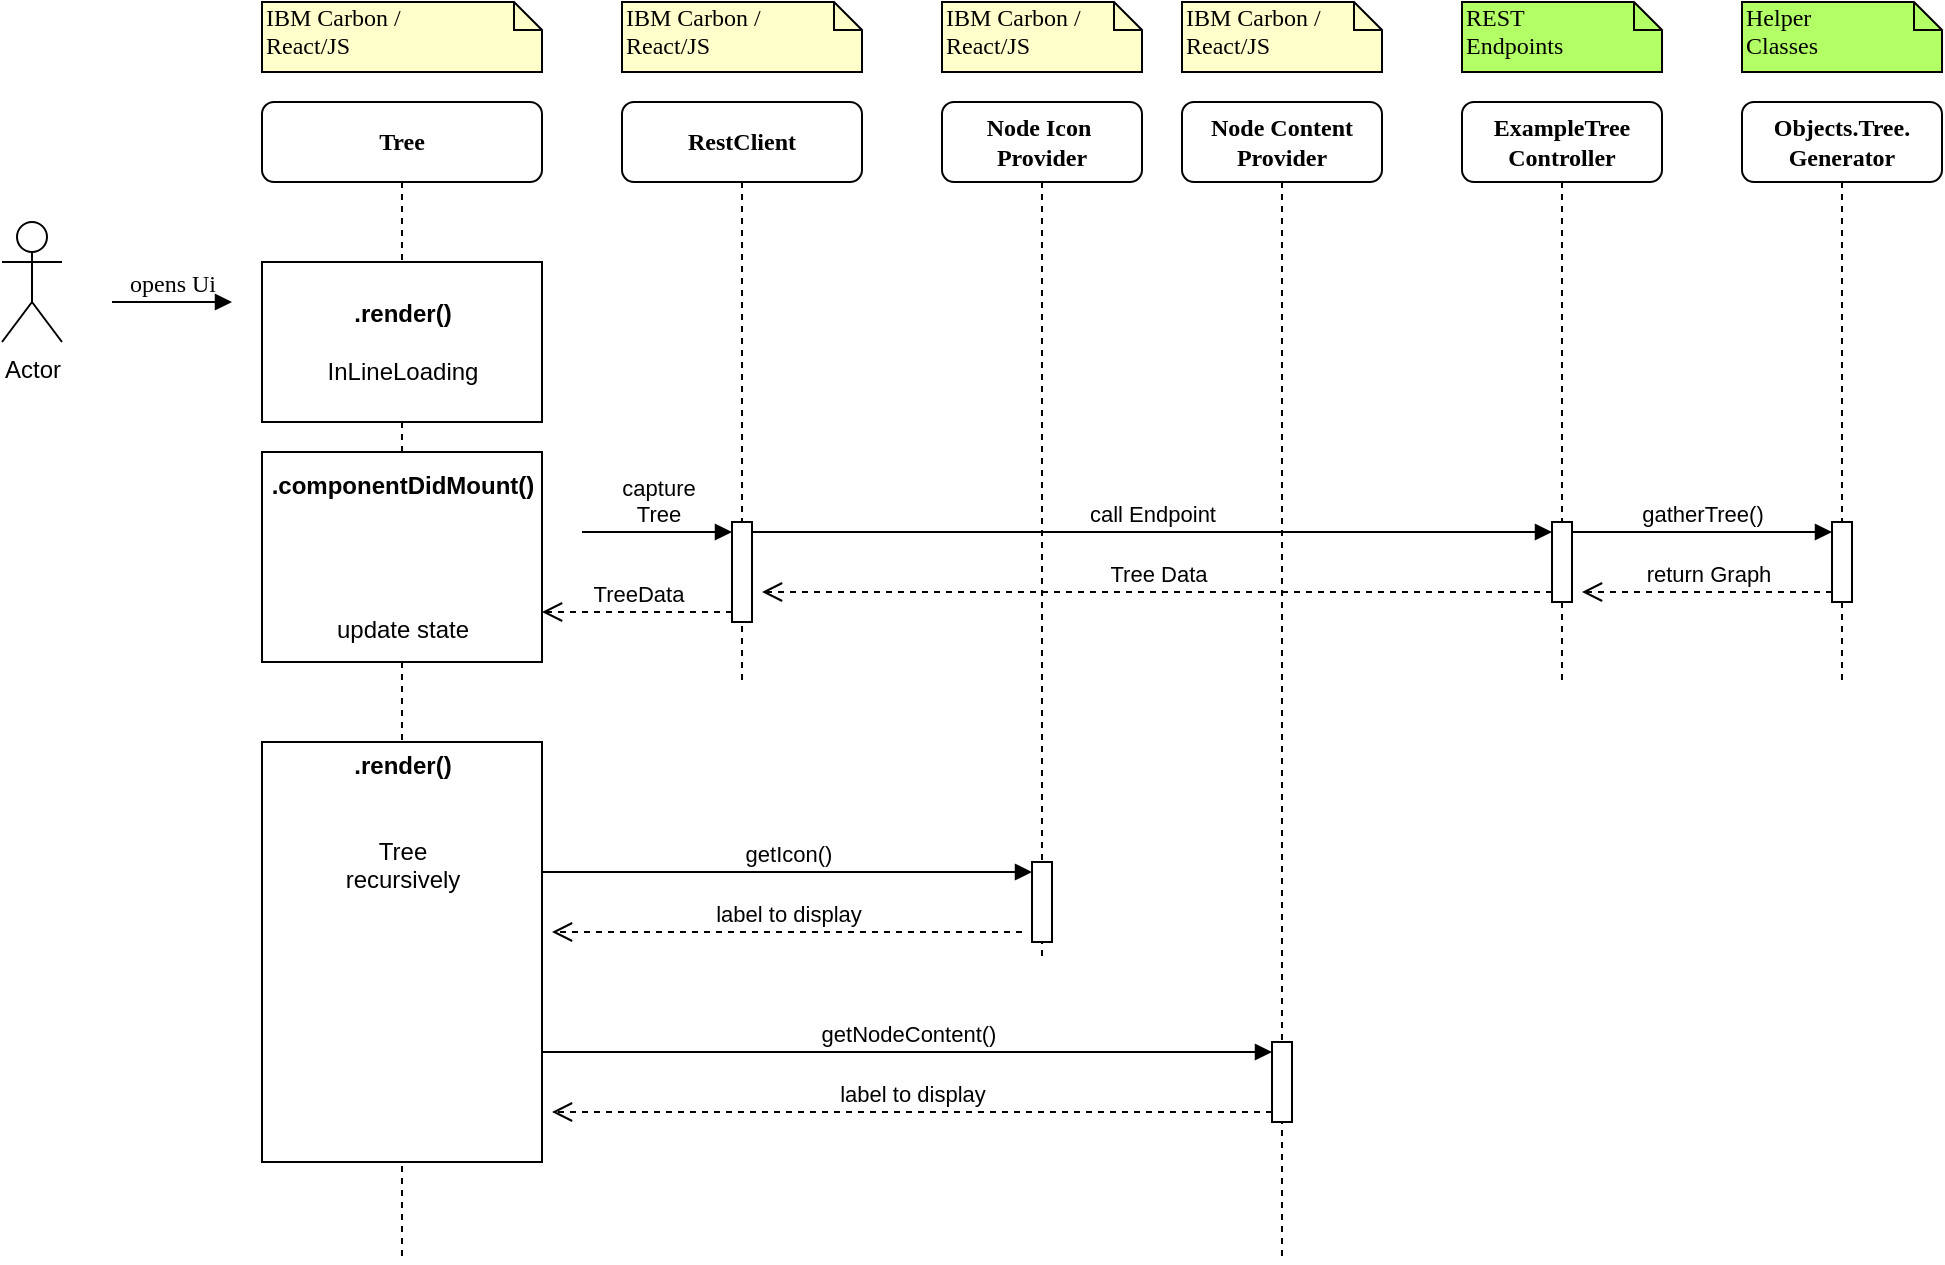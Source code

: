 <mxfile version="24.6.4" type="device">
  <diagram name="Page-1" id="13e1069c-82ec-6db2-03f1-153e76fe0fe0">
    <mxGraphModel dx="1482" dy="831" grid="0" gridSize="10" guides="1" tooltips="1" connect="1" arrows="1" fold="1" page="1" pageScale="1" pageWidth="1100" pageHeight="850" background="none" math="0" shadow="0">
      <root>
        <mxCell id="0" />
        <mxCell id="1" parent="0" />
        <mxCell id="7baba1c4bc27f4b0-2" value="&lt;b&gt;RestClient&lt;/b&gt;" style="shape=umlLifeline;perimeter=lifelinePerimeter;whiteSpace=wrap;html=1;container=1;collapsible=0;recursiveResize=0;outlineConnect=0;rounded=1;shadow=0;comic=0;labelBackgroundColor=none;strokeWidth=1;fontFamily=Verdana;fontSize=12;align=center;" parent="1" vertex="1">
          <mxGeometry x="380" y="110" width="120" height="290" as="geometry" />
        </mxCell>
        <mxCell id="jcbyhSdiw3EXqaNXJoww-14" value="" style="html=1;points=[[0,0,0,0,5],[0,1,0,0,-5],[1,0,0,0,5],[1,1,0,0,-5]];perimeter=orthogonalPerimeter;outlineConnect=0;targetShapes=umlLifeline;portConstraint=eastwest;newEdgeStyle={&quot;curved&quot;:0,&quot;rounded&quot;:0};" parent="7baba1c4bc27f4b0-2" vertex="1">
          <mxGeometry x="55" y="210" width="10" height="50" as="geometry" />
        </mxCell>
        <mxCell id="7baba1c4bc27f4b0-3" value="&lt;b&gt;Node Icon&amp;nbsp;&lt;br&gt;Provider&lt;/b&gt;" style="shape=umlLifeline;perimeter=lifelinePerimeter;whiteSpace=wrap;html=1;container=1;collapsible=0;recursiveResize=0;outlineConnect=0;rounded=1;shadow=0;comic=0;labelBackgroundColor=none;strokeWidth=1;fontFamily=Verdana;fontSize=12;align=center;" parent="1" vertex="1">
          <mxGeometry x="540" y="110" width="100" height="430" as="geometry" />
        </mxCell>
        <mxCell id="jcbyhSdiw3EXqaNXJoww-12" value="capture&lt;div&gt;Tree&lt;/div&gt;" style="html=1;verticalAlign=bottom;endArrow=block;curved=0;rounded=0;" parent="7baba1c4bc27f4b0-3" target="jcbyhSdiw3EXqaNXJoww-14" edge="1">
          <mxGeometry relative="1" as="geometry">
            <mxPoint x="-180" y="215" as="sourcePoint" />
          </mxGeometry>
        </mxCell>
        <mxCell id="7baba1c4bc27f4b0-6" value="&lt;b&gt;ExampleTree&lt;br&gt;Controller&lt;/b&gt;" style="shape=umlLifeline;perimeter=lifelinePerimeter;whiteSpace=wrap;html=1;container=1;collapsible=0;recursiveResize=0;outlineConnect=0;rounded=1;shadow=0;comic=0;labelBackgroundColor=none;strokeWidth=1;fontFamily=Verdana;fontSize=12;align=center;" parent="1" vertex="1">
          <mxGeometry x="800" y="110" width="100" height="290" as="geometry" />
        </mxCell>
        <mxCell id="jcbyhSdiw3EXqaNXJoww-9" value="" style="html=1;points=[[0,0,0,0,5],[0,1,0,0,-5],[1,0,0,0,5],[1,1,0,0,-5]];perimeter=orthogonalPerimeter;outlineConnect=0;targetShapes=umlLifeline;portConstraint=eastwest;newEdgeStyle={&quot;curved&quot;:0,&quot;rounded&quot;:0};" parent="7baba1c4bc27f4b0-6" vertex="1">
          <mxGeometry x="45" y="210" width="10" height="40" as="geometry" />
        </mxCell>
        <mxCell id="7baba1c4bc27f4b0-7" value="&lt;b&gt;Objects.Tree.&lt;br&gt;Generator&lt;/b&gt;" style="shape=umlLifeline;perimeter=lifelinePerimeter;whiteSpace=wrap;html=1;container=1;collapsible=0;recursiveResize=0;outlineConnect=0;rounded=1;shadow=0;comic=0;labelBackgroundColor=none;strokeWidth=1;fontFamily=Verdana;fontSize=12;align=center;" parent="1" vertex="1">
          <mxGeometry x="940" y="110" width="100" height="290" as="geometry" />
        </mxCell>
        <mxCell id="jcbyhSdiw3EXqaNXJoww-17" value="" style="html=1;points=[[0,0,0,0,5],[0,1,0,0,-5],[1,0,0,0,5],[1,1,0,0,-5]];perimeter=orthogonalPerimeter;outlineConnect=0;targetShapes=umlLifeline;portConstraint=eastwest;newEdgeStyle={&quot;curved&quot;:0,&quot;rounded&quot;:0};" parent="7baba1c4bc27f4b0-7" vertex="1">
          <mxGeometry x="45" y="210" width="10" height="40" as="geometry" />
        </mxCell>
        <mxCell id="7baba1c4bc27f4b0-8" value="&lt;b&gt;Tree&lt;/b&gt;" style="shape=umlLifeline;perimeter=lifelinePerimeter;whiteSpace=wrap;html=1;container=1;collapsible=0;recursiveResize=0;outlineConnect=0;rounded=1;shadow=0;comic=0;labelBackgroundColor=none;strokeWidth=1;fontFamily=Verdana;fontSize=12;align=center;" parent="1" vertex="1">
          <mxGeometry x="200" y="110" width="140" height="580" as="geometry" />
        </mxCell>
        <mxCell id="jcbyhSdiw3EXqaNXJoww-5" value="&lt;div style=&quot;&quot;&gt;&lt;span style=&quot;background-color: initial;&quot;&gt;&lt;b&gt;.render()&lt;/b&gt;&lt;/span&gt;&lt;/div&gt;&lt;div style=&quot;&quot;&gt;&lt;span style=&quot;background-color: initial;&quot;&gt;&lt;br&gt;&lt;/span&gt;&lt;/div&gt;&lt;div&gt;InLineLoading&lt;/div&gt;" style="html=1;points=[[0,0,0,0,5],[0,1,0,0,-5],[1,0,0,0,5],[1,1,0,0,-5]];perimeter=orthogonalPerimeter;outlineConnect=0;targetShapes=umlLifeline;portConstraint=eastwest;newEdgeStyle={&quot;curved&quot;:0,&quot;rounded&quot;:0};align=center;" parent="7baba1c4bc27f4b0-8" vertex="1">
          <mxGeometry y="80" width="140" height="80" as="geometry" />
        </mxCell>
        <mxCell id="jcbyhSdiw3EXqaNXJoww-6" value="&lt;b&gt;.componentDidMount()&lt;/b&gt;&lt;div&gt;&lt;br&gt;&lt;/div&gt;&lt;div&gt;&lt;br&gt;&lt;/div&gt;&lt;div&gt;&lt;br&gt;&lt;/div&gt;&lt;div&gt;&lt;br&gt;&lt;/div&gt;&lt;div&gt;update state&lt;/div&gt;" style="html=1;points=[[0,0,0,0,5],[0,1,0,0,-5],[1,0,0,0,5],[1,1,0,0,-5]];perimeter=orthogonalPerimeter;outlineConnect=0;targetShapes=umlLifeline;portConstraint=eastwest;newEdgeStyle={&quot;curved&quot;:0,&quot;rounded&quot;:0};align=center;" parent="7baba1c4bc27f4b0-8" vertex="1">
          <mxGeometry y="175" width="140" height="105" as="geometry" />
        </mxCell>
        <mxCell id="jcbyhSdiw3EXqaNXJoww-16" value="&lt;div style=&quot;&quot;&gt;&lt;span style=&quot;background-color: initial;&quot;&gt;&lt;b&gt;.render()&lt;/b&gt;&lt;/span&gt;&lt;/div&gt;&lt;div style=&quot;&quot;&gt;&lt;span style=&quot;background-color: initial;&quot;&gt;&lt;br&gt;&lt;/span&gt;&lt;/div&gt;&lt;div&gt;&lt;br&gt;&lt;/div&gt;&lt;div&gt;Tree&lt;/div&gt;&lt;div&gt;recursively&lt;/div&gt;&lt;div&gt;&lt;br&gt;&lt;/div&gt;&lt;div&gt;&lt;br&gt;&lt;/div&gt;&lt;div&gt;&lt;br&gt;&lt;/div&gt;&lt;div&gt;&lt;br&gt;&lt;/div&gt;&lt;div&gt;&lt;br&gt;&lt;/div&gt;&lt;div&gt;&lt;br&gt;&lt;/div&gt;&lt;div&gt;&lt;br&gt;&lt;/div&gt;&lt;div&gt;&lt;br&gt;&lt;/div&gt;&lt;div&gt;&lt;br&gt;&lt;/div&gt;" style="html=1;points=[[0,0,0,0,5],[0,1,0,0,-5],[1,0,0,0,5],[1,1,0,0,-5]];perimeter=orthogonalPerimeter;outlineConnect=0;targetShapes=umlLifeline;portConstraint=eastwest;newEdgeStyle={&quot;curved&quot;:0,&quot;rounded&quot;:0};align=center;" parent="7baba1c4bc27f4b0-8" vertex="1">
          <mxGeometry y="320" width="140" height="210" as="geometry" />
        </mxCell>
        <mxCell id="jcbyhSdiw3EXqaNXJoww-20" value="&lt;b&gt;Node Content&lt;br&gt;Provider&lt;/b&gt;" style="shape=umlLifeline;perimeter=lifelinePerimeter;whiteSpace=wrap;html=1;container=1;collapsible=0;recursiveResize=0;outlineConnect=0;rounded=1;shadow=0;comic=0;labelBackgroundColor=none;strokeWidth=1;fontFamily=Verdana;fontSize=12;align=center;" parent="7baba1c4bc27f4b0-8" vertex="1">
          <mxGeometry x="460" width="100" height="580" as="geometry" />
        </mxCell>
        <mxCell id="jcbyhSdiw3EXqaNXJoww-21" value="capture&lt;div&gt;Tree&lt;/div&gt;" style="html=1;verticalAlign=bottom;endArrow=block;curved=0;rounded=0;" parent="jcbyhSdiw3EXqaNXJoww-20" edge="1">
          <mxGeometry relative="1" as="geometry">
            <mxPoint x="-180" y="215" as="sourcePoint" />
          </mxGeometry>
        </mxCell>
        <mxCell id="7baba1c4bc27f4b0-40" value="IBM Carbon /&lt;br&gt;React/JS&lt;div&gt;&lt;br&gt;&lt;/div&gt;" style="shape=note;whiteSpace=wrap;html=1;size=14;verticalAlign=top;align=left;spacingTop=-6;rounded=0;shadow=0;comic=0;labelBackgroundColor=none;strokeWidth=1;fontFamily=Verdana;fontSize=12;fillColor=#FFFFCC;" parent="1" vertex="1">
          <mxGeometry x="200" y="60" width="140" height="35" as="geometry" />
        </mxCell>
        <mxCell id="7baba1c4bc27f4b0-41" value="IBM Carbon /&lt;br&gt;React/JS&lt;div&gt;&lt;br&gt;&lt;/div&gt;" style="shape=note;whiteSpace=wrap;html=1;size=14;verticalAlign=top;align=left;spacingTop=-6;rounded=0;shadow=0;comic=0;labelBackgroundColor=none;strokeWidth=1;fontFamily=Verdana;fontSize=12;fillColor=#FFFFCC;" parent="1" vertex="1">
          <mxGeometry x="380" y="60" width="120" height="35" as="geometry" />
        </mxCell>
        <mxCell id="7baba1c4bc27f4b0-42" value="IBM Carbon /&lt;br&gt;React/JS&lt;div&gt;&lt;br&gt;&lt;/div&gt;" style="shape=note;whiteSpace=wrap;html=1;size=14;verticalAlign=top;align=left;spacingTop=-6;rounded=0;shadow=0;comic=0;labelBackgroundColor=none;strokeWidth=1;fontFamily=Verdana;fontSize=12;fillColor=#FFFFCC;" parent="1" vertex="1">
          <mxGeometry x="540" y="60" width="100" height="35" as="geometry" />
        </mxCell>
        <mxCell id="7baba1c4bc27f4b0-43" value="IBM Carbon /&lt;br&gt;React/JS&lt;div&gt;&lt;br&gt;&lt;/div&gt;" style="shape=note;whiteSpace=wrap;html=1;size=14;verticalAlign=top;align=left;spacingTop=-6;rounded=0;shadow=0;comic=0;labelBackgroundColor=none;strokeWidth=1;fontFamily=Verdana;fontSize=12;fillColor=#FFFFCC;" parent="1" vertex="1">
          <mxGeometry x="660" y="60" width="100" height="35" as="geometry" />
        </mxCell>
        <mxCell id="7baba1c4bc27f4b0-45" value="REST&lt;br&gt;Endpoints" style="shape=note;whiteSpace=wrap;html=1;size=14;verticalAlign=top;align=left;spacingTop=-6;rounded=0;shadow=0;comic=0;labelBackgroundColor=none;strokeWidth=1;fontFamily=Verdana;fontSize=12;fillColor=#B3FF66;" parent="1" vertex="1">
          <mxGeometry x="800" y="60" width="100" height="35" as="geometry" />
        </mxCell>
        <mxCell id="7baba1c4bc27f4b0-46" value="Helper &lt;br&gt;Classes&lt;div&gt;&lt;br/&gt;&lt;/div&gt;" style="shape=note;whiteSpace=wrap;html=1;size=14;verticalAlign=top;align=left;spacingTop=-6;rounded=0;shadow=0;comic=0;labelBackgroundColor=none;strokeWidth=1;fontFamily=Verdana;fontSize=12;fillColor=#B3FF66;" parent="1" vertex="1">
          <mxGeometry x="940" y="60" width="100" height="35" as="geometry" />
        </mxCell>
        <mxCell id="jcbyhSdiw3EXqaNXJoww-1" value="Actor" style="shape=umlActor;verticalLabelPosition=bottom;verticalAlign=top;html=1;outlineConnect=0;" parent="1" vertex="1">
          <mxGeometry x="70" y="170" width="30" height="60" as="geometry" />
        </mxCell>
        <mxCell id="jcbyhSdiw3EXqaNXJoww-2" value="opens Ui" style="html=1;verticalAlign=bottom;endArrow=block;labelBackgroundColor=none;fontFamily=Verdana;fontSize=12;edgeStyle=elbowEdgeStyle;elbow=horizontal;" parent="1" edge="1">
          <mxGeometry relative="1" as="geometry">
            <mxPoint x="125" y="210" as="sourcePoint" />
            <mxPoint x="185" y="210" as="targetPoint" />
          </mxGeometry>
        </mxCell>
        <mxCell id="jcbyhSdiw3EXqaNXJoww-10" value="call Endpoint" style="html=1;verticalAlign=bottom;endArrow=block;curved=0;rounded=0;entryX=0;entryY=0;entryDx=0;entryDy=5;exitX=1;exitY=0;exitDx=0;exitDy=5;exitPerimeter=0;entryPerimeter=0;" parent="1" source="jcbyhSdiw3EXqaNXJoww-14" target="jcbyhSdiw3EXqaNXJoww-9" edge="1">
          <mxGeometry relative="1" as="geometry">
            <mxPoint x="785" y="335" as="sourcePoint" />
          </mxGeometry>
        </mxCell>
        <mxCell id="jcbyhSdiw3EXqaNXJoww-11" value="Tree Data" style="html=1;verticalAlign=bottom;endArrow=open;dashed=1;endSize=8;curved=0;rounded=0;exitX=0;exitY=1;exitDx=0;exitDy=-5;exitPerimeter=0;" parent="1" source="jcbyhSdiw3EXqaNXJoww-9" edge="1">
          <mxGeometry relative="1" as="geometry">
            <mxPoint x="450" y="355" as="targetPoint" />
            <mxPoint x="980" y="345" as="sourcePoint" />
          </mxGeometry>
        </mxCell>
        <mxCell id="jcbyhSdiw3EXqaNXJoww-13" value="TreeData" style="html=1;verticalAlign=bottom;endArrow=open;dashed=1;endSize=8;curved=0;rounded=0;exitX=0;exitY=1;exitDx=0;exitDy=-5;exitPerimeter=0;" parent="1" source="jcbyhSdiw3EXqaNXJoww-14" target="jcbyhSdiw3EXqaNXJoww-6" edge="1">
          <mxGeometry relative="1" as="geometry">
            <mxPoint x="340" y="395" as="targetPoint" />
            <mxPoint x="440" y="345" as="sourcePoint" />
          </mxGeometry>
        </mxCell>
        <mxCell id="jcbyhSdiw3EXqaNXJoww-18" value="gatherTree()" style="html=1;verticalAlign=bottom;endArrow=block;curved=0;rounded=0;entryX=0;entryY=0;entryDx=0;entryDy=5;exitX=1;exitY=0;exitDx=0;exitDy=5;exitPerimeter=0;entryPerimeter=0;" parent="1" source="jcbyhSdiw3EXqaNXJoww-9" target="jcbyhSdiw3EXqaNXJoww-17" edge="1">
          <mxGeometry relative="1" as="geometry">
            <mxPoint x="435" y="325" as="sourcePoint" />
          </mxGeometry>
        </mxCell>
        <mxCell id="jcbyhSdiw3EXqaNXJoww-19" value="return Graph" style="html=1;verticalAlign=bottom;endArrow=open;dashed=1;endSize=8;curved=0;rounded=0;exitX=0;exitY=1;exitDx=0;exitDy=-5;exitPerimeter=0;" parent="1" source="jcbyhSdiw3EXqaNXJoww-17" edge="1">
          <mxGeometry relative="1" as="geometry">
            <mxPoint x="860" y="355" as="targetPoint" />
            <mxPoint x="970" y="345" as="sourcePoint" />
          </mxGeometry>
        </mxCell>
        <mxCell id="jcbyhSdiw3EXqaNXJoww-28" value="" style="html=1;points=[[0,0,0,0,5],[0,1,0,0,-5],[1,0,0,0,5],[1,1,0,0,-5]];perimeter=orthogonalPerimeter;outlineConnect=0;targetShapes=umlLifeline;portConstraint=eastwest;newEdgeStyle={&quot;curved&quot;:0,&quot;rounded&quot;:0};" parent="1" vertex="1">
          <mxGeometry x="585" y="490" width="10" height="40" as="geometry" />
        </mxCell>
        <mxCell id="jcbyhSdiw3EXqaNXJoww-26" value="getIcon()" style="html=1;verticalAlign=bottom;endArrow=block;curved=0;rounded=0;exitX=1;exitY=0;exitDx=0;exitDy=5;exitPerimeter=0;entryX=0;entryY=0;entryDx=0;entryDy=5;entryPerimeter=0;" parent="1" target="jcbyhSdiw3EXqaNXJoww-28" edge="1">
          <mxGeometry relative="1" as="geometry">
            <mxPoint x="340" y="495" as="sourcePoint" />
            <mxPoint x="580" y="495" as="targetPoint" />
          </mxGeometry>
        </mxCell>
        <mxCell id="jcbyhSdiw3EXqaNXJoww-27" value="label to display" style="html=1;verticalAlign=bottom;endArrow=open;dashed=1;endSize=8;curved=0;rounded=0;" parent="1" edge="1">
          <mxGeometry relative="1" as="geometry">
            <mxPoint x="345" y="525" as="targetPoint" />
            <mxPoint x="580" y="525" as="sourcePoint" />
          </mxGeometry>
        </mxCell>
        <mxCell id="jcbyhSdiw3EXqaNXJoww-23" value="getNodeContent()" style="html=1;verticalAlign=bottom;endArrow=block;curved=0;rounded=0;entryX=0;entryY=0;entryDx=0;entryDy=5;exitX=1;exitY=0;exitDx=0;exitDy=5;exitPerimeter=0;entryPerimeter=0;" parent="1" target="jcbyhSdiw3EXqaNXJoww-22" edge="1">
          <mxGeometry relative="1" as="geometry">
            <mxPoint x="340" y="585" as="sourcePoint" />
          </mxGeometry>
        </mxCell>
        <mxCell id="jcbyhSdiw3EXqaNXJoww-24" value="label to display" style="html=1;verticalAlign=bottom;endArrow=open;dashed=1;endSize=8;curved=0;rounded=0;exitX=0;exitY=1;exitDx=0;exitDy=-5;exitPerimeter=0;" parent="1" source="jcbyhSdiw3EXqaNXJoww-22" edge="1">
          <mxGeometry relative="1" as="geometry">
            <mxPoint x="345" y="615" as="targetPoint" />
            <mxPoint x="455" y="605" as="sourcePoint" />
          </mxGeometry>
        </mxCell>
        <mxCell id="jcbyhSdiw3EXqaNXJoww-22" value="" style="html=1;points=[[0,0,0,0,5],[0,1,0,0,-5],[1,0,0,0,5],[1,1,0,0,-5]];perimeter=orthogonalPerimeter;outlineConnect=0;targetShapes=umlLifeline;portConstraint=eastwest;newEdgeStyle={&quot;curved&quot;:0,&quot;rounded&quot;:0};" parent="1" vertex="1">
          <mxGeometry x="705" y="580" width="10" height="40" as="geometry" />
        </mxCell>
      </root>
    </mxGraphModel>
  </diagram>
</mxfile>
